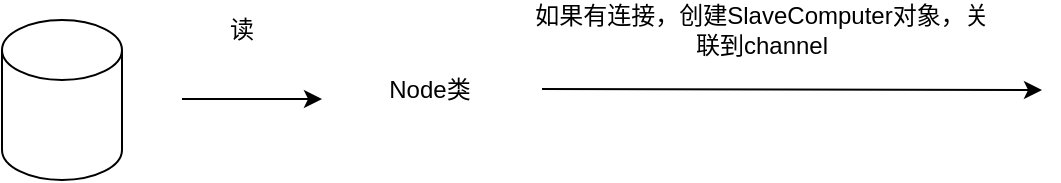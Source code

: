 <mxfile version="22.1.18" type="github">
  <diagram name="第 1 页" id="90UDRl886Aiy-A6zHKXE">
    <mxGraphModel dx="954" dy="526" grid="1" gridSize="10" guides="1" tooltips="1" connect="1" arrows="1" fold="1" page="1" pageScale="1" pageWidth="827" pageHeight="1169" math="0" shadow="0">
      <root>
        <mxCell id="0" />
        <mxCell id="1" parent="0" />
        <mxCell id="28NPE_NtasM6UTfwgU1X-1" value="" style="shape=cylinder3;whiteSpace=wrap;html=1;boundedLbl=1;backgroundOutline=1;size=15;" vertex="1" parent="1">
          <mxGeometry x="170" y="210" width="60" height="80" as="geometry" />
        </mxCell>
        <mxCell id="28NPE_NtasM6UTfwgU1X-2" value="" style="endArrow=classic;html=1;rounded=0;" edge="1" parent="1">
          <mxGeometry width="50" height="50" relative="1" as="geometry">
            <mxPoint x="260" y="249.5" as="sourcePoint" />
            <mxPoint x="330" y="249.5" as="targetPoint" />
          </mxGeometry>
        </mxCell>
        <mxCell id="28NPE_NtasM6UTfwgU1X-3" value="Node类" style="text;html=1;strokeColor=none;fillColor=none;align=center;verticalAlign=middle;whiteSpace=wrap;rounded=0;" vertex="1" parent="1">
          <mxGeometry x="354" y="230" width="60" height="30" as="geometry" />
        </mxCell>
        <mxCell id="28NPE_NtasM6UTfwgU1X-4" value="读" style="text;html=1;strokeColor=none;fillColor=none;align=center;verticalAlign=middle;whiteSpace=wrap;rounded=0;" vertex="1" parent="1">
          <mxGeometry x="260" y="200" width="60" height="30" as="geometry" />
        </mxCell>
        <mxCell id="28NPE_NtasM6UTfwgU1X-5" value="" style="endArrow=classic;html=1;rounded=0;" edge="1" parent="1">
          <mxGeometry width="50" height="50" relative="1" as="geometry">
            <mxPoint x="440" y="244.5" as="sourcePoint" />
            <mxPoint x="690" y="245" as="targetPoint" />
          </mxGeometry>
        </mxCell>
        <mxCell id="28NPE_NtasM6UTfwgU1X-6" value="如果有连接，创建SlaveComputer对象，关联到channel" style="text;html=1;strokeColor=none;fillColor=none;align=center;verticalAlign=middle;whiteSpace=wrap;rounded=0;" vertex="1" parent="1">
          <mxGeometry x="430" y="200" width="240" height="30" as="geometry" />
        </mxCell>
      </root>
    </mxGraphModel>
  </diagram>
</mxfile>
